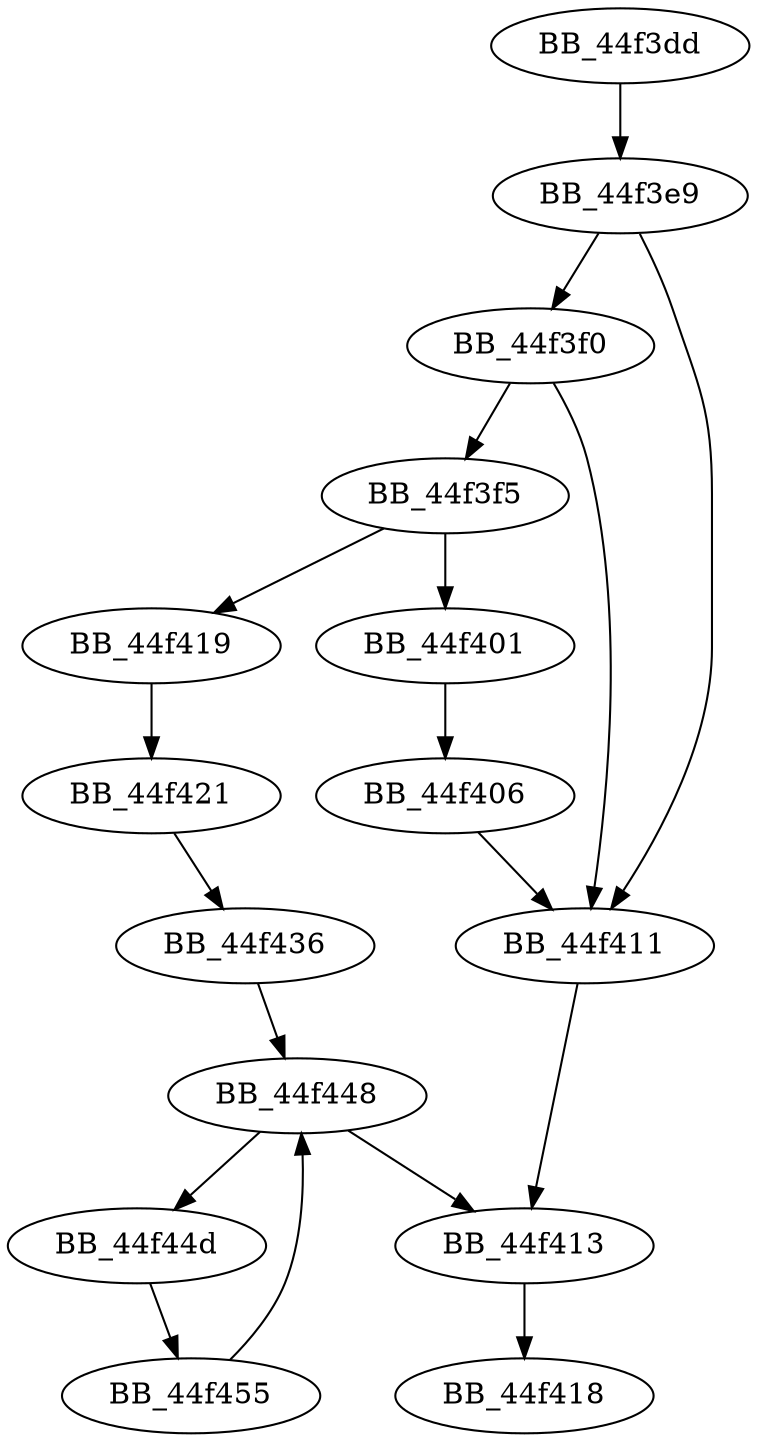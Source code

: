 DiGraph sub_44F3DD{
BB_44f3dd->BB_44f3e9
BB_44f3e9->BB_44f3f0
BB_44f3e9->BB_44f411
BB_44f3f0->BB_44f3f5
BB_44f3f0->BB_44f411
BB_44f3f5->BB_44f401
BB_44f3f5->BB_44f419
BB_44f401->BB_44f406
BB_44f406->BB_44f411
BB_44f411->BB_44f413
BB_44f413->BB_44f418
BB_44f419->BB_44f421
BB_44f421->BB_44f436
BB_44f436->BB_44f448
BB_44f448->BB_44f413
BB_44f448->BB_44f44d
BB_44f44d->BB_44f455
BB_44f455->BB_44f448
}
